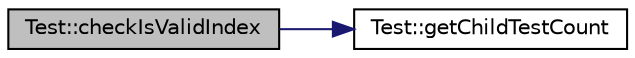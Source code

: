 digraph "Test::checkIsValidIndex"
{
  edge [fontname="Helvetica",fontsize="10",labelfontname="Helvetica",labelfontsize="10"];
  node [fontname="Helvetica",fontsize="10",shape=record];
  rankdir="LR";
  Node1 [label="Test::checkIsValidIndex",height=0.2,width=0.4,color="black", fillcolor="grey75", style="filled", fontcolor="black"];
  Node1 -> Node2 [color="midnightblue",fontsize="10",style="solid",fontname="Helvetica"];
  Node2 [label="Test::getChildTestCount",height=0.2,width=0.4,color="black", fillcolor="white", style="filled",URL="$class_test.html#a7aaab95037b7222573471074c56df85b",tooltip="Returns the number of direct child of the test. "];
}
